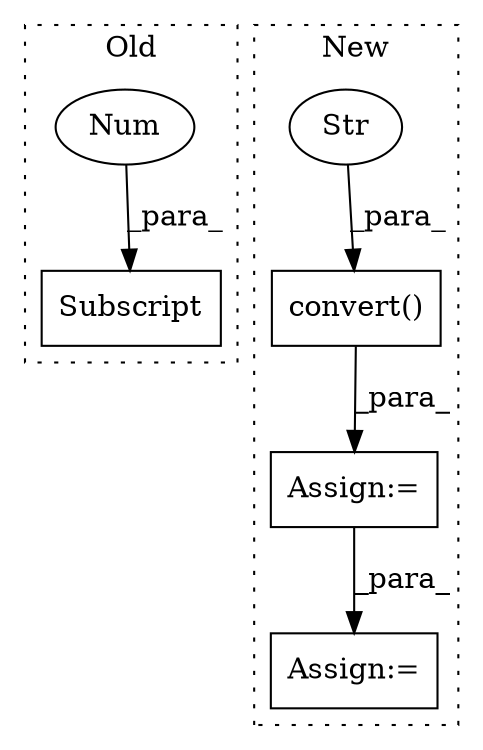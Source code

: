 digraph G {
subgraph cluster0 {
1 [label="Subscript" a="63" s="4541,0" l="26,0" shape="box"];
6 [label="Num" a="76" s="4565" l="1" shape="ellipse"];
label = "Old";
style="dotted";
}
subgraph cluster1 {
2 [label="convert()" a="75" s="4357,4374" l="11,1" shape="box"];
3 [label="Str" a="66" s="4368" l="6" shape="ellipse"];
4 [label="Assign:=" a="68" s="4354" l="3" shape="box"];
5 [label="Assign:=" a="68" s="4386" l="3" shape="box"];
label = "New";
style="dotted";
}
2 -> 4 [label="_para_"];
3 -> 2 [label="_para_"];
4 -> 5 [label="_para_"];
6 -> 1 [label="_para_"];
}